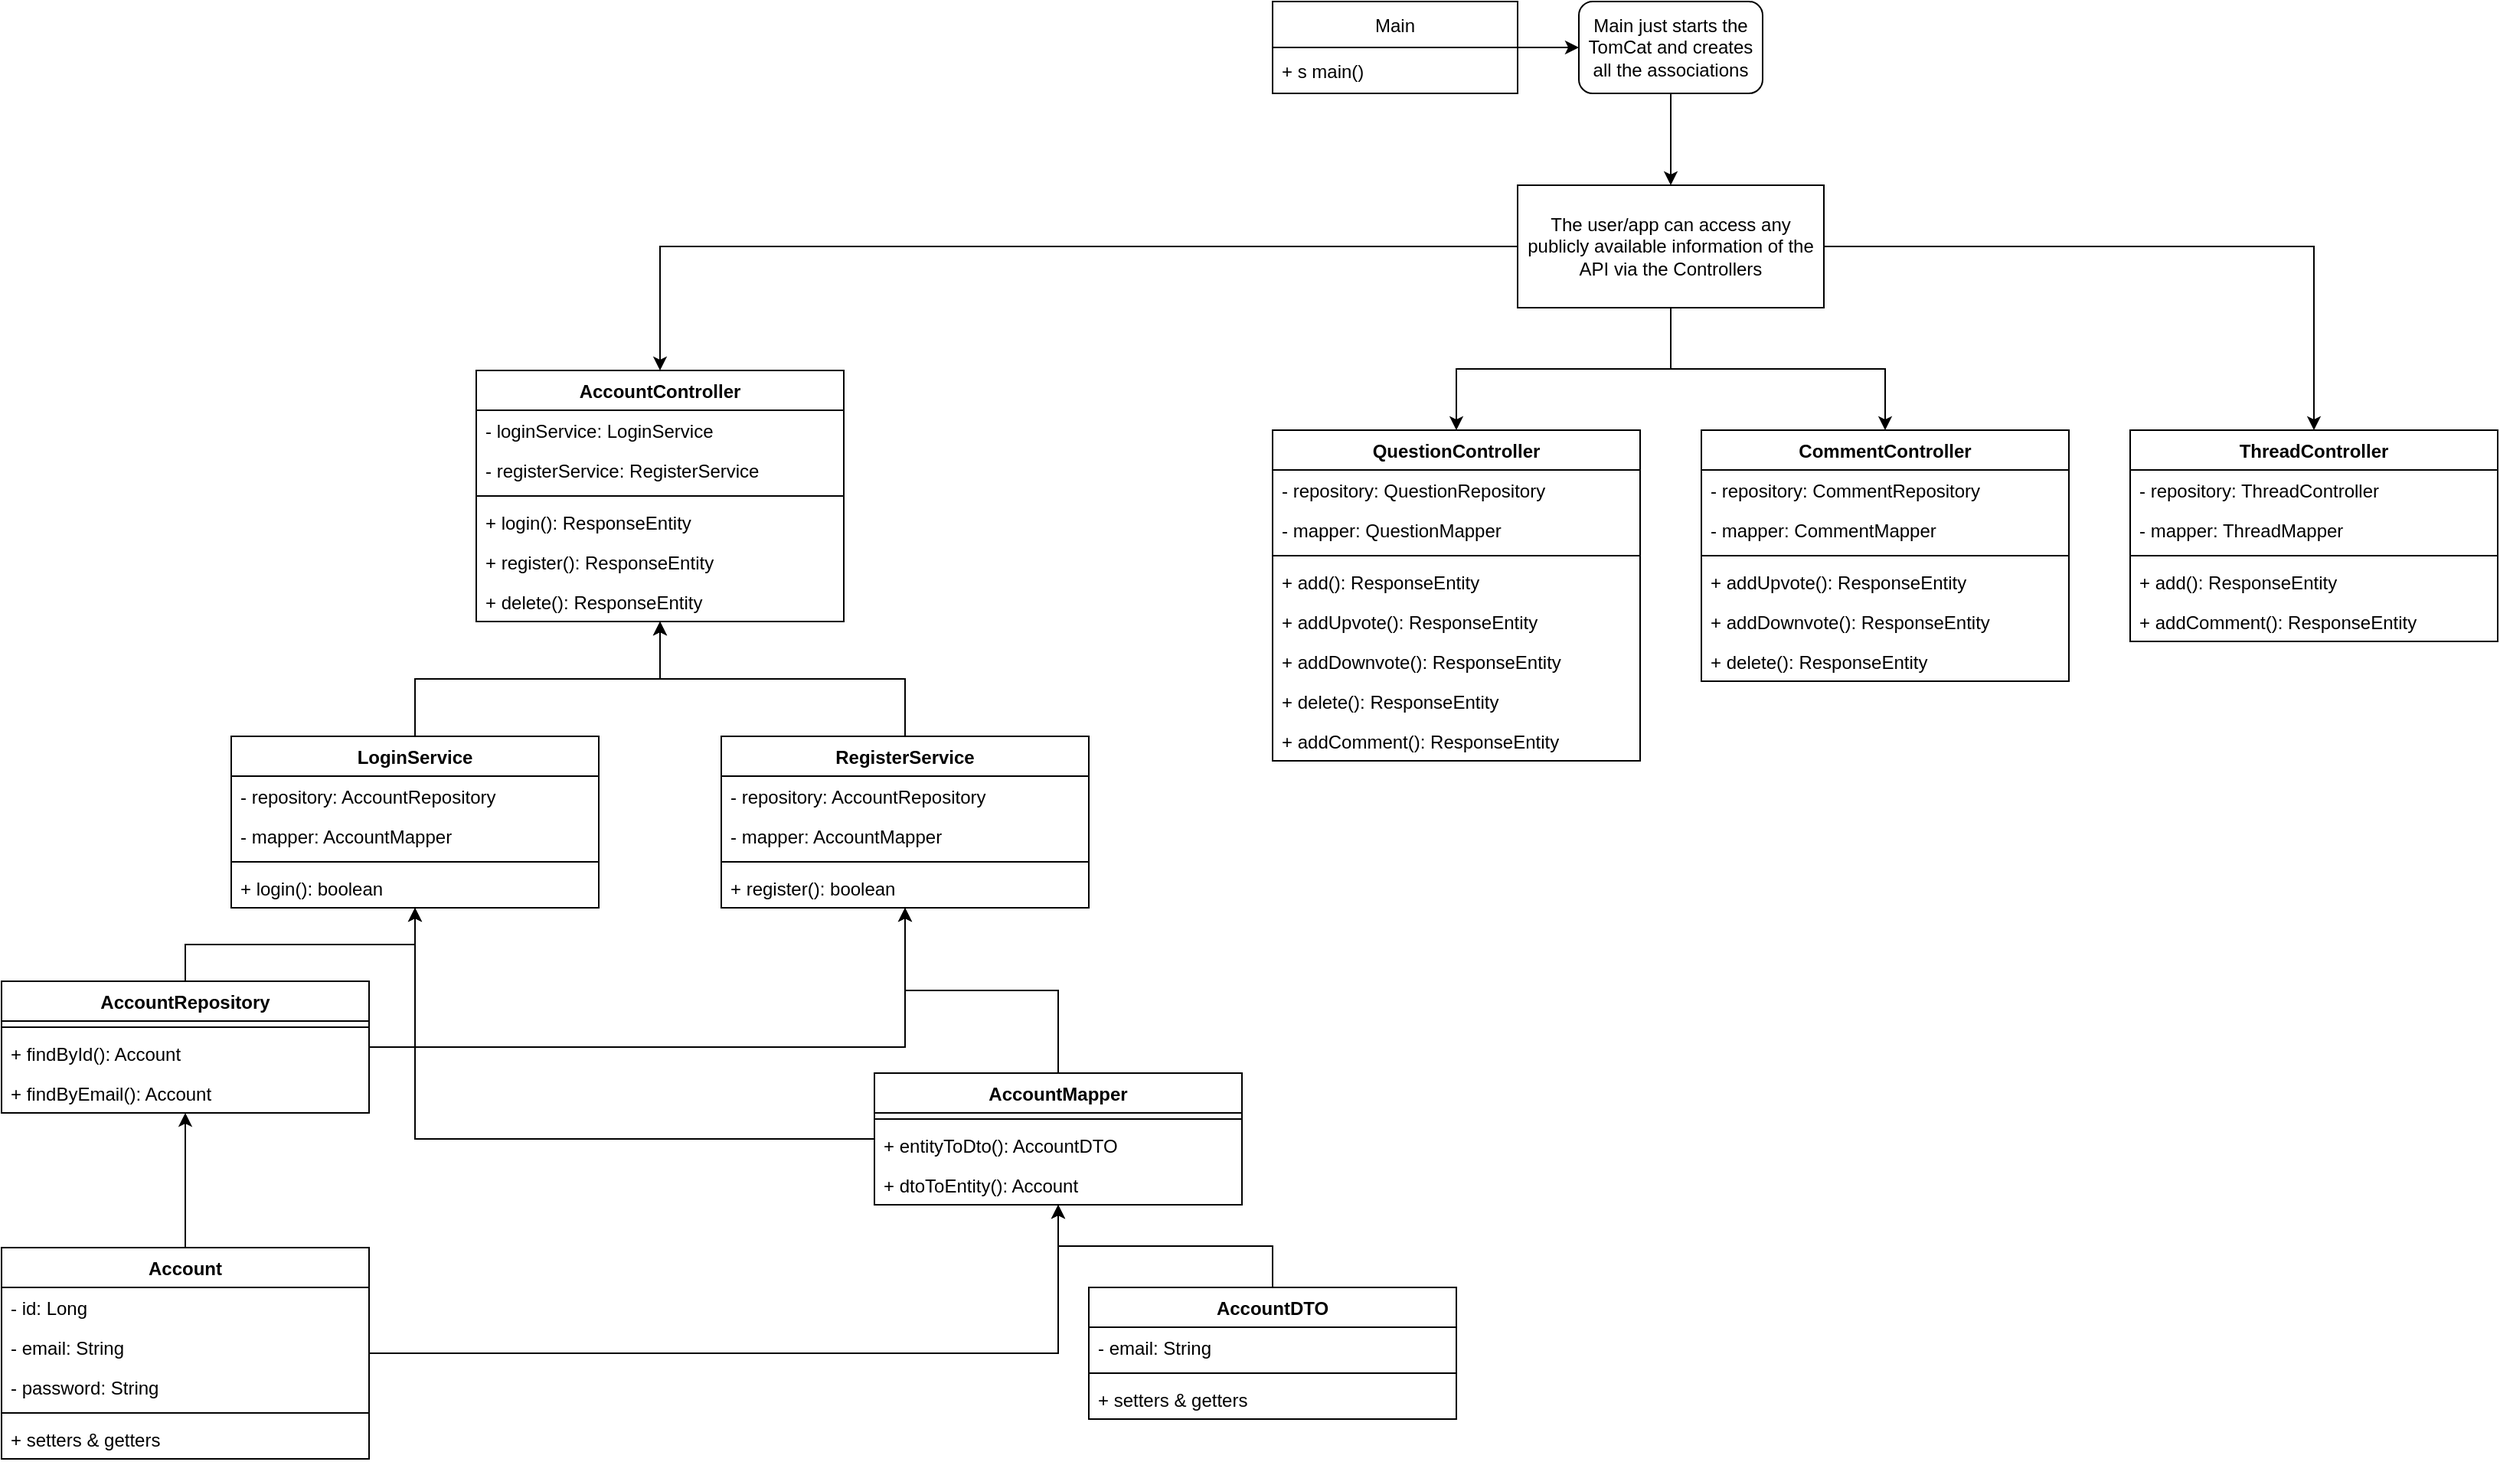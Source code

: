 <mxfile version="18.1.2" type="device"><diagram id="HX7JHDvUuSpKK-Pkhiu5" name="Page-1"><mxGraphModel dx="2272" dy="746" grid="1" gridSize="10" guides="1" tooltips="1" connect="1" arrows="1" fold="1" page="1" pageScale="1" pageWidth="850" pageHeight="1100" math="0" shadow="0"><root><mxCell id="0"/><mxCell id="1" parent="0"/><mxCell id="pK76Rk_N3CmU0ejMDRzn-13" value="" style="edgeStyle=orthogonalEdgeStyle;rounded=0;orthogonalLoop=1;jettySize=auto;html=1;" edge="1" parent="1" source="2" target="pK76Rk_N3CmU0ejMDRzn-12"><mxGeometry relative="1" as="geometry"/></mxCell><mxCell id="2" value="Main" style="swimlane;fontStyle=0;childLayout=stackLayout;horizontal=1;startSize=30;horizontalStack=0;resizeParent=1;resizeParentMax=0;resizeLast=0;collapsible=1;marginBottom=0;" parent="1" vertex="1"><mxGeometry x="160" y="160" width="160" height="60" as="geometry"/></mxCell><mxCell id="3" value="+ s main()" style="text;strokeColor=none;fillColor=none;align=left;verticalAlign=middle;spacingLeft=4;spacingRight=4;overflow=hidden;points=[[0,0.5],[1,0.5]];portConstraint=eastwest;rotatable=0;" parent="2" vertex="1"><mxGeometry y="30" width="160" height="30" as="geometry"/></mxCell><mxCell id="5" value="AccountController" style="swimlane;fontStyle=1;align=center;verticalAlign=top;childLayout=stackLayout;horizontal=1;startSize=26;horizontalStack=0;resizeParent=1;resizeParentMax=0;resizeLast=0;collapsible=1;marginBottom=0;" parent="1" vertex="1"><mxGeometry x="-360" y="401" width="240" height="164" as="geometry"/></mxCell><mxCell id="pK76Rk_N3CmU0ejMDRzn-76" value="- loginService: LoginService" style="text;strokeColor=none;fillColor=none;align=left;verticalAlign=top;spacingLeft=4;spacingRight=4;overflow=hidden;rotatable=0;points=[[0,0.5],[1,0.5]];portConstraint=eastwest;" vertex="1" parent="5"><mxGeometry y="26" width="240" height="26" as="geometry"/></mxCell><mxCell id="pK76Rk_N3CmU0ejMDRzn-8" value="- registerService: RegisterService" style="text;strokeColor=none;fillColor=none;align=left;verticalAlign=top;spacingLeft=4;spacingRight=4;overflow=hidden;rotatable=0;points=[[0,0.5],[1,0.5]];portConstraint=eastwest;" vertex="1" parent="5"><mxGeometry y="52" width="240" height="26" as="geometry"/></mxCell><mxCell id="7" value="" style="line;strokeWidth=1;fillColor=none;align=left;verticalAlign=middle;spacingTop=-1;spacingLeft=3;spacingRight=3;rotatable=0;labelPosition=right;points=[];portConstraint=eastwest;" parent="5" vertex="1"><mxGeometry y="78" width="240" height="8" as="geometry"/></mxCell><mxCell id="8" value="+ login(): ResponseEntity" style="text;strokeColor=none;fillColor=none;align=left;verticalAlign=top;spacingLeft=4;spacingRight=4;overflow=hidden;rotatable=0;points=[[0,0.5],[1,0.5]];portConstraint=eastwest;" parent="5" vertex="1"><mxGeometry y="86" width="240" height="26" as="geometry"/></mxCell><mxCell id="pK76Rk_N3CmU0ejMDRzn-9" value="+ register(): ResponseEntity" style="text;strokeColor=none;fillColor=none;align=left;verticalAlign=top;spacingLeft=4;spacingRight=4;overflow=hidden;rotatable=0;points=[[0,0.5],[1,0.5]];portConstraint=eastwest;" vertex="1" parent="5"><mxGeometry y="112" width="240" height="26" as="geometry"/></mxCell><mxCell id="pK76Rk_N3CmU0ejMDRzn-10" value="+ delete(): ResponseEntity" style="text;strokeColor=none;fillColor=none;align=left;verticalAlign=top;spacingLeft=4;spacingRight=4;overflow=hidden;rotatable=0;points=[[0,0.5],[1,0.5]];portConstraint=eastwest;" vertex="1" parent="5"><mxGeometry y="138" width="240" height="26" as="geometry"/></mxCell><mxCell id="pK76Rk_N3CmU0ejMDRzn-15" style="edgeStyle=orthogonalEdgeStyle;rounded=0;orthogonalLoop=1;jettySize=auto;html=1;" edge="1" parent="1" source="pK76Rk_N3CmU0ejMDRzn-12" target="pK76Rk_N3CmU0ejMDRzn-14"><mxGeometry relative="1" as="geometry"/></mxCell><mxCell id="pK76Rk_N3CmU0ejMDRzn-12" value="Main just starts the TomCat and creates all the associations" style="rounded=1;whiteSpace=wrap;html=1;fontStyle=0;startSize=30;" vertex="1" parent="1"><mxGeometry x="360" y="160" width="120" height="60" as="geometry"/></mxCell><mxCell id="pK76Rk_N3CmU0ejMDRzn-41" style="edgeStyle=orthogonalEdgeStyle;rounded=0;orthogonalLoop=1;jettySize=auto;html=1;entryX=0.5;entryY=0;entryDx=0;entryDy=0;" edge="1" parent="1" source="pK76Rk_N3CmU0ejMDRzn-14" target="5"><mxGeometry relative="1" as="geometry"/></mxCell><mxCell id="pK76Rk_N3CmU0ejMDRzn-42" style="edgeStyle=orthogonalEdgeStyle;rounded=0;orthogonalLoop=1;jettySize=auto;html=1;entryX=0.5;entryY=0;entryDx=0;entryDy=0;" edge="1" parent="1" source="pK76Rk_N3CmU0ejMDRzn-14" target="pK76Rk_N3CmU0ejMDRzn-24"><mxGeometry relative="1" as="geometry"/></mxCell><mxCell id="pK76Rk_N3CmU0ejMDRzn-43" style="edgeStyle=orthogonalEdgeStyle;rounded=0;orthogonalLoop=1;jettySize=auto;html=1;entryX=0.5;entryY=0;entryDx=0;entryDy=0;" edge="1" parent="1" source="pK76Rk_N3CmU0ejMDRzn-14" target="pK76Rk_N3CmU0ejMDRzn-16"><mxGeometry relative="1" as="geometry"/></mxCell><mxCell id="pK76Rk_N3CmU0ejMDRzn-44" style="edgeStyle=orthogonalEdgeStyle;rounded=0;orthogonalLoop=1;jettySize=auto;html=1;entryX=0.5;entryY=0;entryDx=0;entryDy=0;" edge="1" parent="1" source="pK76Rk_N3CmU0ejMDRzn-14" target="pK76Rk_N3CmU0ejMDRzn-32"><mxGeometry relative="1" as="geometry"/></mxCell><mxCell id="pK76Rk_N3CmU0ejMDRzn-14" value="The user/app can access any publicly available information of the API via the Controllers" style="rounded=0;whiteSpace=wrap;html=1;" vertex="1" parent="1"><mxGeometry x="320" y="280" width="200" height="80" as="geometry"/></mxCell><mxCell id="pK76Rk_N3CmU0ejMDRzn-16" value="CommentController" style="swimlane;fontStyle=1;align=center;verticalAlign=top;childLayout=stackLayout;horizontal=1;startSize=26;horizontalStack=0;resizeParent=1;resizeParentMax=0;resizeLast=0;collapsible=1;marginBottom=0;" vertex="1" parent="1"><mxGeometry x="440" y="440" width="240" height="164" as="geometry"/></mxCell><mxCell id="pK76Rk_N3CmU0ejMDRzn-17" value="- repository: CommentRepository" style="text;strokeColor=none;fillColor=none;align=left;verticalAlign=top;spacingLeft=4;spacingRight=4;overflow=hidden;rotatable=0;points=[[0,0.5],[1,0.5]];portConstraint=eastwest;" vertex="1" parent="pK76Rk_N3CmU0ejMDRzn-16"><mxGeometry y="26" width="240" height="26" as="geometry"/></mxCell><mxCell id="pK76Rk_N3CmU0ejMDRzn-18" value="- mapper: CommentMapper" style="text;strokeColor=none;fillColor=none;align=left;verticalAlign=top;spacingLeft=4;spacingRight=4;overflow=hidden;rotatable=0;points=[[0,0.5],[1,0.5]];portConstraint=eastwest;" vertex="1" parent="pK76Rk_N3CmU0ejMDRzn-16"><mxGeometry y="52" width="240" height="26" as="geometry"/></mxCell><mxCell id="pK76Rk_N3CmU0ejMDRzn-19" value="" style="line;strokeWidth=1;fillColor=none;align=left;verticalAlign=middle;spacingTop=-1;spacingLeft=3;spacingRight=3;rotatable=0;labelPosition=right;points=[];portConstraint=eastwest;" vertex="1" parent="pK76Rk_N3CmU0ejMDRzn-16"><mxGeometry y="78" width="240" height="8" as="geometry"/></mxCell><mxCell id="pK76Rk_N3CmU0ejMDRzn-21" value="+ addUpvote(): ResponseEntity" style="text;strokeColor=none;fillColor=none;align=left;verticalAlign=top;spacingLeft=4;spacingRight=4;overflow=hidden;rotatable=0;points=[[0,0.5],[1,0.5]];portConstraint=eastwest;" vertex="1" parent="pK76Rk_N3CmU0ejMDRzn-16"><mxGeometry y="86" width="240" height="26" as="geometry"/></mxCell><mxCell id="pK76Rk_N3CmU0ejMDRzn-22" value="+ addDownvote(): ResponseEntity" style="text;strokeColor=none;fillColor=none;align=left;verticalAlign=top;spacingLeft=4;spacingRight=4;overflow=hidden;rotatable=0;points=[[0,0.5],[1,0.5]];portConstraint=eastwest;" vertex="1" parent="pK76Rk_N3CmU0ejMDRzn-16"><mxGeometry y="112" width="240" height="26" as="geometry"/></mxCell><mxCell id="pK76Rk_N3CmU0ejMDRzn-23" value="+ delete(): ResponseEntity" style="text;strokeColor=none;fillColor=none;align=left;verticalAlign=top;spacingLeft=4;spacingRight=4;overflow=hidden;rotatable=0;points=[[0,0.5],[1,0.5]];portConstraint=eastwest;" vertex="1" parent="pK76Rk_N3CmU0ejMDRzn-16"><mxGeometry y="138" width="240" height="26" as="geometry"/></mxCell><mxCell id="pK76Rk_N3CmU0ejMDRzn-24" value="QuestionController" style="swimlane;fontStyle=1;align=center;verticalAlign=top;childLayout=stackLayout;horizontal=1;startSize=26;horizontalStack=0;resizeParent=1;resizeParentMax=0;resizeLast=0;collapsible=1;marginBottom=0;" vertex="1" parent="1"><mxGeometry x="160" y="440" width="240" height="216" as="geometry"/></mxCell><mxCell id="pK76Rk_N3CmU0ejMDRzn-25" value="- repository: QuestionRepository" style="text;strokeColor=none;fillColor=none;align=left;verticalAlign=top;spacingLeft=4;spacingRight=4;overflow=hidden;rotatable=0;points=[[0,0.5],[1,0.5]];portConstraint=eastwest;" vertex="1" parent="pK76Rk_N3CmU0ejMDRzn-24"><mxGeometry y="26" width="240" height="26" as="geometry"/></mxCell><mxCell id="pK76Rk_N3CmU0ejMDRzn-26" value="- mapper: QuestionMapper" style="text;strokeColor=none;fillColor=none;align=left;verticalAlign=top;spacingLeft=4;spacingRight=4;overflow=hidden;rotatable=0;points=[[0,0.5],[1,0.5]];portConstraint=eastwest;" vertex="1" parent="pK76Rk_N3CmU0ejMDRzn-24"><mxGeometry y="52" width="240" height="26" as="geometry"/></mxCell><mxCell id="pK76Rk_N3CmU0ejMDRzn-27" value="" style="line;strokeWidth=1;fillColor=none;align=left;verticalAlign=middle;spacingTop=-1;spacingLeft=3;spacingRight=3;rotatable=0;labelPosition=right;points=[];portConstraint=eastwest;" vertex="1" parent="pK76Rk_N3CmU0ejMDRzn-24"><mxGeometry y="78" width="240" height="8" as="geometry"/></mxCell><mxCell id="pK76Rk_N3CmU0ejMDRzn-28" value="+ add(): ResponseEntity" style="text;strokeColor=none;fillColor=none;align=left;verticalAlign=top;spacingLeft=4;spacingRight=4;overflow=hidden;rotatable=0;points=[[0,0.5],[1,0.5]];portConstraint=eastwest;" vertex="1" parent="pK76Rk_N3CmU0ejMDRzn-24"><mxGeometry y="86" width="240" height="26" as="geometry"/></mxCell><mxCell id="pK76Rk_N3CmU0ejMDRzn-29" value="+ addUpvote(): ResponseEntity" style="text;strokeColor=none;fillColor=none;align=left;verticalAlign=top;spacingLeft=4;spacingRight=4;overflow=hidden;rotatable=0;points=[[0,0.5],[1,0.5]];portConstraint=eastwest;" vertex="1" parent="pK76Rk_N3CmU0ejMDRzn-24"><mxGeometry y="112" width="240" height="26" as="geometry"/></mxCell><mxCell id="pK76Rk_N3CmU0ejMDRzn-30" value="+ addDownvote(): ResponseEntity" style="text;strokeColor=none;fillColor=none;align=left;verticalAlign=top;spacingLeft=4;spacingRight=4;overflow=hidden;rotatable=0;points=[[0,0.5],[1,0.5]];portConstraint=eastwest;" vertex="1" parent="pK76Rk_N3CmU0ejMDRzn-24"><mxGeometry y="138" width="240" height="26" as="geometry"/></mxCell><mxCell id="pK76Rk_N3CmU0ejMDRzn-31" value="+ delete(): ResponseEntity" style="text;strokeColor=none;fillColor=none;align=left;verticalAlign=top;spacingLeft=4;spacingRight=4;overflow=hidden;rotatable=0;points=[[0,0.5],[1,0.5]];portConstraint=eastwest;" vertex="1" parent="pK76Rk_N3CmU0ejMDRzn-24"><mxGeometry y="164" width="240" height="26" as="geometry"/></mxCell><mxCell id="pK76Rk_N3CmU0ejMDRzn-40" value="+ addComment(): ResponseEntity" style="text;strokeColor=none;fillColor=none;align=left;verticalAlign=top;spacingLeft=4;spacingRight=4;overflow=hidden;rotatable=0;points=[[0,0.5],[1,0.5]];portConstraint=eastwest;" vertex="1" parent="pK76Rk_N3CmU0ejMDRzn-24"><mxGeometry y="190" width="240" height="26" as="geometry"/></mxCell><mxCell id="pK76Rk_N3CmU0ejMDRzn-32" value="ThreadController" style="swimlane;fontStyle=1;align=center;verticalAlign=top;childLayout=stackLayout;horizontal=1;startSize=26;horizontalStack=0;resizeParent=1;resizeParentMax=0;resizeLast=0;collapsible=1;marginBottom=0;" vertex="1" parent="1"><mxGeometry x="720" y="440" width="240" height="138" as="geometry"/></mxCell><mxCell id="pK76Rk_N3CmU0ejMDRzn-33" value="- repository: ThreadController" style="text;strokeColor=none;fillColor=none;align=left;verticalAlign=top;spacingLeft=4;spacingRight=4;overflow=hidden;rotatable=0;points=[[0,0.5],[1,0.5]];portConstraint=eastwest;" vertex="1" parent="pK76Rk_N3CmU0ejMDRzn-32"><mxGeometry y="26" width="240" height="26" as="geometry"/></mxCell><mxCell id="pK76Rk_N3CmU0ejMDRzn-34" value="- mapper: ThreadMapper" style="text;strokeColor=none;fillColor=none;align=left;verticalAlign=top;spacingLeft=4;spacingRight=4;overflow=hidden;rotatable=0;points=[[0,0.5],[1,0.5]];portConstraint=eastwest;" vertex="1" parent="pK76Rk_N3CmU0ejMDRzn-32"><mxGeometry y="52" width="240" height="26" as="geometry"/></mxCell><mxCell id="pK76Rk_N3CmU0ejMDRzn-35" value="" style="line;strokeWidth=1;fillColor=none;align=left;verticalAlign=middle;spacingTop=-1;spacingLeft=3;spacingRight=3;rotatable=0;labelPosition=right;points=[];portConstraint=eastwest;" vertex="1" parent="pK76Rk_N3CmU0ejMDRzn-32"><mxGeometry y="78" width="240" height="8" as="geometry"/></mxCell><mxCell id="pK76Rk_N3CmU0ejMDRzn-36" value="+ add(): ResponseEntity" style="text;strokeColor=none;fillColor=none;align=left;verticalAlign=top;spacingLeft=4;spacingRight=4;overflow=hidden;rotatable=0;points=[[0,0.5],[1,0.5]];portConstraint=eastwest;" vertex="1" parent="pK76Rk_N3CmU0ejMDRzn-32"><mxGeometry y="86" width="240" height="26" as="geometry"/></mxCell><mxCell id="pK76Rk_N3CmU0ejMDRzn-39" value="+ addComment(): ResponseEntity" style="text;strokeColor=none;fillColor=none;align=left;verticalAlign=top;spacingLeft=4;spacingRight=4;overflow=hidden;rotatable=0;points=[[0,0.5],[1,0.5]];portConstraint=eastwest;" vertex="1" parent="pK76Rk_N3CmU0ejMDRzn-32"><mxGeometry y="112" width="240" height="26" as="geometry"/></mxCell><mxCell id="pK76Rk_N3CmU0ejMDRzn-95" style="edgeStyle=orthogonalEdgeStyle;rounded=0;orthogonalLoop=1;jettySize=auto;html=1;" edge="1" parent="1" source="pK76Rk_N3CmU0ejMDRzn-45" target="pK76Rk_N3CmU0ejMDRzn-77"><mxGeometry relative="1" as="geometry"/></mxCell><mxCell id="pK76Rk_N3CmU0ejMDRzn-96" style="edgeStyle=orthogonalEdgeStyle;rounded=0;orthogonalLoop=1;jettySize=auto;html=1;" edge="1" parent="1" source="pK76Rk_N3CmU0ejMDRzn-45" target="pK76Rk_N3CmU0ejMDRzn-87"><mxGeometry relative="1" as="geometry"/></mxCell><mxCell id="pK76Rk_N3CmU0ejMDRzn-45" value="AccountRepository" style="swimlane;fontStyle=1;align=center;verticalAlign=top;childLayout=stackLayout;horizontal=1;startSize=26;horizontalStack=0;resizeParent=1;resizeParentMax=0;resizeLast=0;collapsible=1;marginBottom=0;" vertex="1" parent="1"><mxGeometry x="-670" y="800" width="240" height="86" as="geometry"/></mxCell><mxCell id="pK76Rk_N3CmU0ejMDRzn-48" value="" style="line;strokeWidth=1;fillColor=none;align=left;verticalAlign=middle;spacingTop=-1;spacingLeft=3;spacingRight=3;rotatable=0;labelPosition=right;points=[];portConstraint=eastwest;" vertex="1" parent="pK76Rk_N3CmU0ejMDRzn-45"><mxGeometry y="26" width="240" height="8" as="geometry"/></mxCell><mxCell id="pK76Rk_N3CmU0ejMDRzn-49" value="+ findById(): Account" style="text;strokeColor=none;fillColor=none;align=left;verticalAlign=top;spacingLeft=4;spacingRight=4;overflow=hidden;rotatable=0;points=[[0,0.5],[1,0.5]];portConstraint=eastwest;" vertex="1" parent="pK76Rk_N3CmU0ejMDRzn-45"><mxGeometry y="34" width="240" height="26" as="geometry"/></mxCell><mxCell id="pK76Rk_N3CmU0ejMDRzn-50" value="+ findByEmail(): Account" style="text;strokeColor=none;fillColor=none;align=left;verticalAlign=top;spacingLeft=4;spacingRight=4;overflow=hidden;rotatable=0;points=[[0,0.5],[1,0.5]];portConstraint=eastwest;" vertex="1" parent="pK76Rk_N3CmU0ejMDRzn-45"><mxGeometry y="60" width="240" height="26" as="geometry"/></mxCell><mxCell id="pK76Rk_N3CmU0ejMDRzn-59" style="edgeStyle=orthogonalEdgeStyle;rounded=0;orthogonalLoop=1;jettySize=auto;html=1;" edge="1" parent="1" source="pK76Rk_N3CmU0ejMDRzn-52" target="pK76Rk_N3CmU0ejMDRzn-45"><mxGeometry relative="1" as="geometry"/></mxCell><mxCell id="pK76Rk_N3CmU0ejMDRzn-73" style="edgeStyle=orthogonalEdgeStyle;rounded=0;orthogonalLoop=1;jettySize=auto;html=1;" edge="1" parent="1" source="pK76Rk_N3CmU0ejMDRzn-52" target="pK76Rk_N3CmU0ejMDRzn-61"><mxGeometry relative="1" as="geometry"/></mxCell><mxCell id="pK76Rk_N3CmU0ejMDRzn-52" value="Account" style="swimlane;fontStyle=1;align=center;verticalAlign=top;childLayout=stackLayout;horizontal=1;startSize=26;horizontalStack=0;resizeParent=1;resizeParentMax=0;resizeLast=0;collapsible=1;marginBottom=0;" vertex="1" parent="1"><mxGeometry x="-670" y="974" width="240" height="138" as="geometry"/></mxCell><mxCell id="pK76Rk_N3CmU0ejMDRzn-56" value="- id: Long" style="text;strokeColor=none;fillColor=none;align=left;verticalAlign=top;spacingLeft=4;spacingRight=4;overflow=hidden;rotatable=0;points=[[0,0.5],[1,0.5]];portConstraint=eastwest;" vertex="1" parent="pK76Rk_N3CmU0ejMDRzn-52"><mxGeometry y="26" width="240" height="26" as="geometry"/></mxCell><mxCell id="pK76Rk_N3CmU0ejMDRzn-57" value="- email: String" style="text;strokeColor=none;fillColor=none;align=left;verticalAlign=top;spacingLeft=4;spacingRight=4;overflow=hidden;rotatable=0;points=[[0,0.5],[1,0.5]];portConstraint=eastwest;" vertex="1" parent="pK76Rk_N3CmU0ejMDRzn-52"><mxGeometry y="52" width="240" height="26" as="geometry"/></mxCell><mxCell id="pK76Rk_N3CmU0ejMDRzn-58" value="- password: String" style="text;strokeColor=none;fillColor=none;align=left;verticalAlign=top;spacingLeft=4;spacingRight=4;overflow=hidden;rotatable=0;points=[[0,0.5],[1,0.5]];portConstraint=eastwest;" vertex="1" parent="pK76Rk_N3CmU0ejMDRzn-52"><mxGeometry y="78" width="240" height="26" as="geometry"/></mxCell><mxCell id="pK76Rk_N3CmU0ejMDRzn-53" value="" style="line;strokeWidth=1;fillColor=none;align=left;verticalAlign=middle;spacingTop=-1;spacingLeft=3;spacingRight=3;rotatable=0;labelPosition=right;points=[];portConstraint=eastwest;" vertex="1" parent="pK76Rk_N3CmU0ejMDRzn-52"><mxGeometry y="104" width="240" height="8" as="geometry"/></mxCell><mxCell id="pK76Rk_N3CmU0ejMDRzn-55" value="+ setters &amp; getters" style="text;strokeColor=none;fillColor=none;align=left;verticalAlign=top;spacingLeft=4;spacingRight=4;overflow=hidden;rotatable=0;points=[[0,0.5],[1,0.5]];portConstraint=eastwest;" vertex="1" parent="pK76Rk_N3CmU0ejMDRzn-52"><mxGeometry y="112" width="240" height="26" as="geometry"/></mxCell><mxCell id="pK76Rk_N3CmU0ejMDRzn-93" style="edgeStyle=orthogonalEdgeStyle;rounded=0;orthogonalLoop=1;jettySize=auto;html=1;" edge="1" parent="1" source="pK76Rk_N3CmU0ejMDRzn-61" target="pK76Rk_N3CmU0ejMDRzn-87"><mxGeometry relative="1" as="geometry"/></mxCell><mxCell id="pK76Rk_N3CmU0ejMDRzn-94" style="edgeStyle=orthogonalEdgeStyle;rounded=0;orthogonalLoop=1;jettySize=auto;html=1;" edge="1" parent="1" source="pK76Rk_N3CmU0ejMDRzn-61" target="pK76Rk_N3CmU0ejMDRzn-77"><mxGeometry relative="1" as="geometry"/></mxCell><mxCell id="pK76Rk_N3CmU0ejMDRzn-61" value="AccountMapper" style="swimlane;fontStyle=1;align=center;verticalAlign=top;childLayout=stackLayout;horizontal=1;startSize=26;horizontalStack=0;resizeParent=1;resizeParentMax=0;resizeLast=0;collapsible=1;marginBottom=0;" vertex="1" parent="1"><mxGeometry x="-100" y="860" width="240" height="86" as="geometry"/></mxCell><mxCell id="pK76Rk_N3CmU0ejMDRzn-62" value="" style="line;strokeWidth=1;fillColor=none;align=left;verticalAlign=middle;spacingTop=-1;spacingLeft=3;spacingRight=3;rotatable=0;labelPosition=right;points=[];portConstraint=eastwest;" vertex="1" parent="pK76Rk_N3CmU0ejMDRzn-61"><mxGeometry y="26" width="240" height="8" as="geometry"/></mxCell><mxCell id="pK76Rk_N3CmU0ejMDRzn-63" value="+ entityToDto(): AccountDTO" style="text;strokeColor=none;fillColor=none;align=left;verticalAlign=top;spacingLeft=4;spacingRight=4;overflow=hidden;rotatable=0;points=[[0,0.5],[1,0.5]];portConstraint=eastwest;" vertex="1" parent="pK76Rk_N3CmU0ejMDRzn-61"><mxGeometry y="34" width="240" height="26" as="geometry"/></mxCell><mxCell id="pK76Rk_N3CmU0ejMDRzn-64" value="+ dtoToEntity(): Account" style="text;strokeColor=none;fillColor=none;align=left;verticalAlign=top;spacingLeft=4;spacingRight=4;overflow=hidden;rotatable=0;points=[[0,0.5],[1,0.5]];portConstraint=eastwest;" vertex="1" parent="pK76Rk_N3CmU0ejMDRzn-61"><mxGeometry y="60" width="240" height="26" as="geometry"/></mxCell><mxCell id="pK76Rk_N3CmU0ejMDRzn-74" style="edgeStyle=orthogonalEdgeStyle;rounded=0;orthogonalLoop=1;jettySize=auto;html=1;" edge="1" parent="1" source="pK76Rk_N3CmU0ejMDRzn-65" target="pK76Rk_N3CmU0ejMDRzn-61"><mxGeometry relative="1" as="geometry"/></mxCell><mxCell id="pK76Rk_N3CmU0ejMDRzn-65" value="AccountDTO" style="swimlane;fontStyle=1;align=center;verticalAlign=top;childLayout=stackLayout;horizontal=1;startSize=26;horizontalStack=0;resizeParent=1;resizeParentMax=0;resizeLast=0;collapsible=1;marginBottom=0;" vertex="1" parent="1"><mxGeometry x="40" y="1000" width="240" height="86" as="geometry"/></mxCell><mxCell id="pK76Rk_N3CmU0ejMDRzn-67" value="- email: String" style="text;strokeColor=none;fillColor=none;align=left;verticalAlign=top;spacingLeft=4;spacingRight=4;overflow=hidden;rotatable=0;points=[[0,0.5],[1,0.5]];portConstraint=eastwest;" vertex="1" parent="pK76Rk_N3CmU0ejMDRzn-65"><mxGeometry y="26" width="240" height="26" as="geometry"/></mxCell><mxCell id="pK76Rk_N3CmU0ejMDRzn-69" value="" style="line;strokeWidth=1;fillColor=none;align=left;verticalAlign=middle;spacingTop=-1;spacingLeft=3;spacingRight=3;rotatable=0;labelPosition=right;points=[];portConstraint=eastwest;" vertex="1" parent="pK76Rk_N3CmU0ejMDRzn-65"><mxGeometry y="52" width="240" height="8" as="geometry"/></mxCell><mxCell id="pK76Rk_N3CmU0ejMDRzn-70" value="+ setters &amp; getters" style="text;strokeColor=none;fillColor=none;align=left;verticalAlign=top;spacingLeft=4;spacingRight=4;overflow=hidden;rotatable=0;points=[[0,0.5],[1,0.5]];portConstraint=eastwest;" vertex="1" parent="pK76Rk_N3CmU0ejMDRzn-65"><mxGeometry y="60" width="240" height="26" as="geometry"/></mxCell><mxCell id="pK76Rk_N3CmU0ejMDRzn-86" style="edgeStyle=orthogonalEdgeStyle;rounded=0;orthogonalLoop=1;jettySize=auto;html=1;" edge="1" parent="1" source="pK76Rk_N3CmU0ejMDRzn-77" target="5"><mxGeometry relative="1" as="geometry"/></mxCell><mxCell id="pK76Rk_N3CmU0ejMDRzn-77" value="LoginService" style="swimlane;fontStyle=1;align=center;verticalAlign=top;childLayout=stackLayout;horizontal=1;startSize=26;horizontalStack=0;resizeParent=1;resizeParentMax=0;resizeLast=0;collapsible=1;marginBottom=0;" vertex="1" parent="1"><mxGeometry x="-520" y="640" width="240" height="112" as="geometry"/></mxCell><mxCell id="pK76Rk_N3CmU0ejMDRzn-78" value="- repository: AccountRepository" style="text;strokeColor=none;fillColor=none;align=left;verticalAlign=top;spacingLeft=4;spacingRight=4;overflow=hidden;rotatable=0;points=[[0,0.5],[1,0.5]];portConstraint=eastwest;" vertex="1" parent="pK76Rk_N3CmU0ejMDRzn-77"><mxGeometry y="26" width="240" height="26" as="geometry"/></mxCell><mxCell id="pK76Rk_N3CmU0ejMDRzn-79" value="- mapper: AccountMapper" style="text;strokeColor=none;fillColor=none;align=left;verticalAlign=top;spacingLeft=4;spacingRight=4;overflow=hidden;rotatable=0;points=[[0,0.5],[1,0.5]];portConstraint=eastwest;" vertex="1" parent="pK76Rk_N3CmU0ejMDRzn-77"><mxGeometry y="52" width="240" height="26" as="geometry"/></mxCell><mxCell id="pK76Rk_N3CmU0ejMDRzn-82" value="" style="line;strokeWidth=1;fillColor=none;align=left;verticalAlign=middle;spacingTop=-1;spacingLeft=3;spacingRight=3;rotatable=0;labelPosition=right;points=[];portConstraint=eastwest;" vertex="1" parent="pK76Rk_N3CmU0ejMDRzn-77"><mxGeometry y="78" width="240" height="8" as="geometry"/></mxCell><mxCell id="pK76Rk_N3CmU0ejMDRzn-83" value="+ login(): boolean" style="text;strokeColor=none;fillColor=none;align=left;verticalAlign=top;spacingLeft=4;spacingRight=4;overflow=hidden;rotatable=0;points=[[0,0.5],[1,0.5]];portConstraint=eastwest;" vertex="1" parent="pK76Rk_N3CmU0ejMDRzn-77"><mxGeometry y="86" width="240" height="26" as="geometry"/></mxCell><mxCell id="pK76Rk_N3CmU0ejMDRzn-92" style="edgeStyle=orthogonalEdgeStyle;rounded=0;orthogonalLoop=1;jettySize=auto;html=1;" edge="1" parent="1" source="pK76Rk_N3CmU0ejMDRzn-87" target="5"><mxGeometry relative="1" as="geometry"/></mxCell><mxCell id="pK76Rk_N3CmU0ejMDRzn-87" value="RegisterService" style="swimlane;fontStyle=1;align=center;verticalAlign=top;childLayout=stackLayout;horizontal=1;startSize=26;horizontalStack=0;resizeParent=1;resizeParentMax=0;resizeLast=0;collapsible=1;marginBottom=0;" vertex="1" parent="1"><mxGeometry x="-200" y="640" width="240" height="112" as="geometry"/></mxCell><mxCell id="pK76Rk_N3CmU0ejMDRzn-88" value="- repository: AccountRepository" style="text;strokeColor=none;fillColor=none;align=left;verticalAlign=top;spacingLeft=4;spacingRight=4;overflow=hidden;rotatable=0;points=[[0,0.5],[1,0.5]];portConstraint=eastwest;" vertex="1" parent="pK76Rk_N3CmU0ejMDRzn-87"><mxGeometry y="26" width="240" height="26" as="geometry"/></mxCell><mxCell id="pK76Rk_N3CmU0ejMDRzn-89" value="- mapper: AccountMapper" style="text;strokeColor=none;fillColor=none;align=left;verticalAlign=top;spacingLeft=4;spacingRight=4;overflow=hidden;rotatable=0;points=[[0,0.5],[1,0.5]];portConstraint=eastwest;" vertex="1" parent="pK76Rk_N3CmU0ejMDRzn-87"><mxGeometry y="52" width="240" height="26" as="geometry"/></mxCell><mxCell id="pK76Rk_N3CmU0ejMDRzn-90" value="" style="line;strokeWidth=1;fillColor=none;align=left;verticalAlign=middle;spacingTop=-1;spacingLeft=3;spacingRight=3;rotatable=0;labelPosition=right;points=[];portConstraint=eastwest;" vertex="1" parent="pK76Rk_N3CmU0ejMDRzn-87"><mxGeometry y="78" width="240" height="8" as="geometry"/></mxCell><mxCell id="pK76Rk_N3CmU0ejMDRzn-91" value="+ register(): boolean" style="text;strokeColor=none;fillColor=none;align=left;verticalAlign=top;spacingLeft=4;spacingRight=4;overflow=hidden;rotatable=0;points=[[0,0.5],[1,0.5]];portConstraint=eastwest;" vertex="1" parent="pK76Rk_N3CmU0ejMDRzn-87"><mxGeometry y="86" width="240" height="26" as="geometry"/></mxCell></root></mxGraphModel></diagram></mxfile>